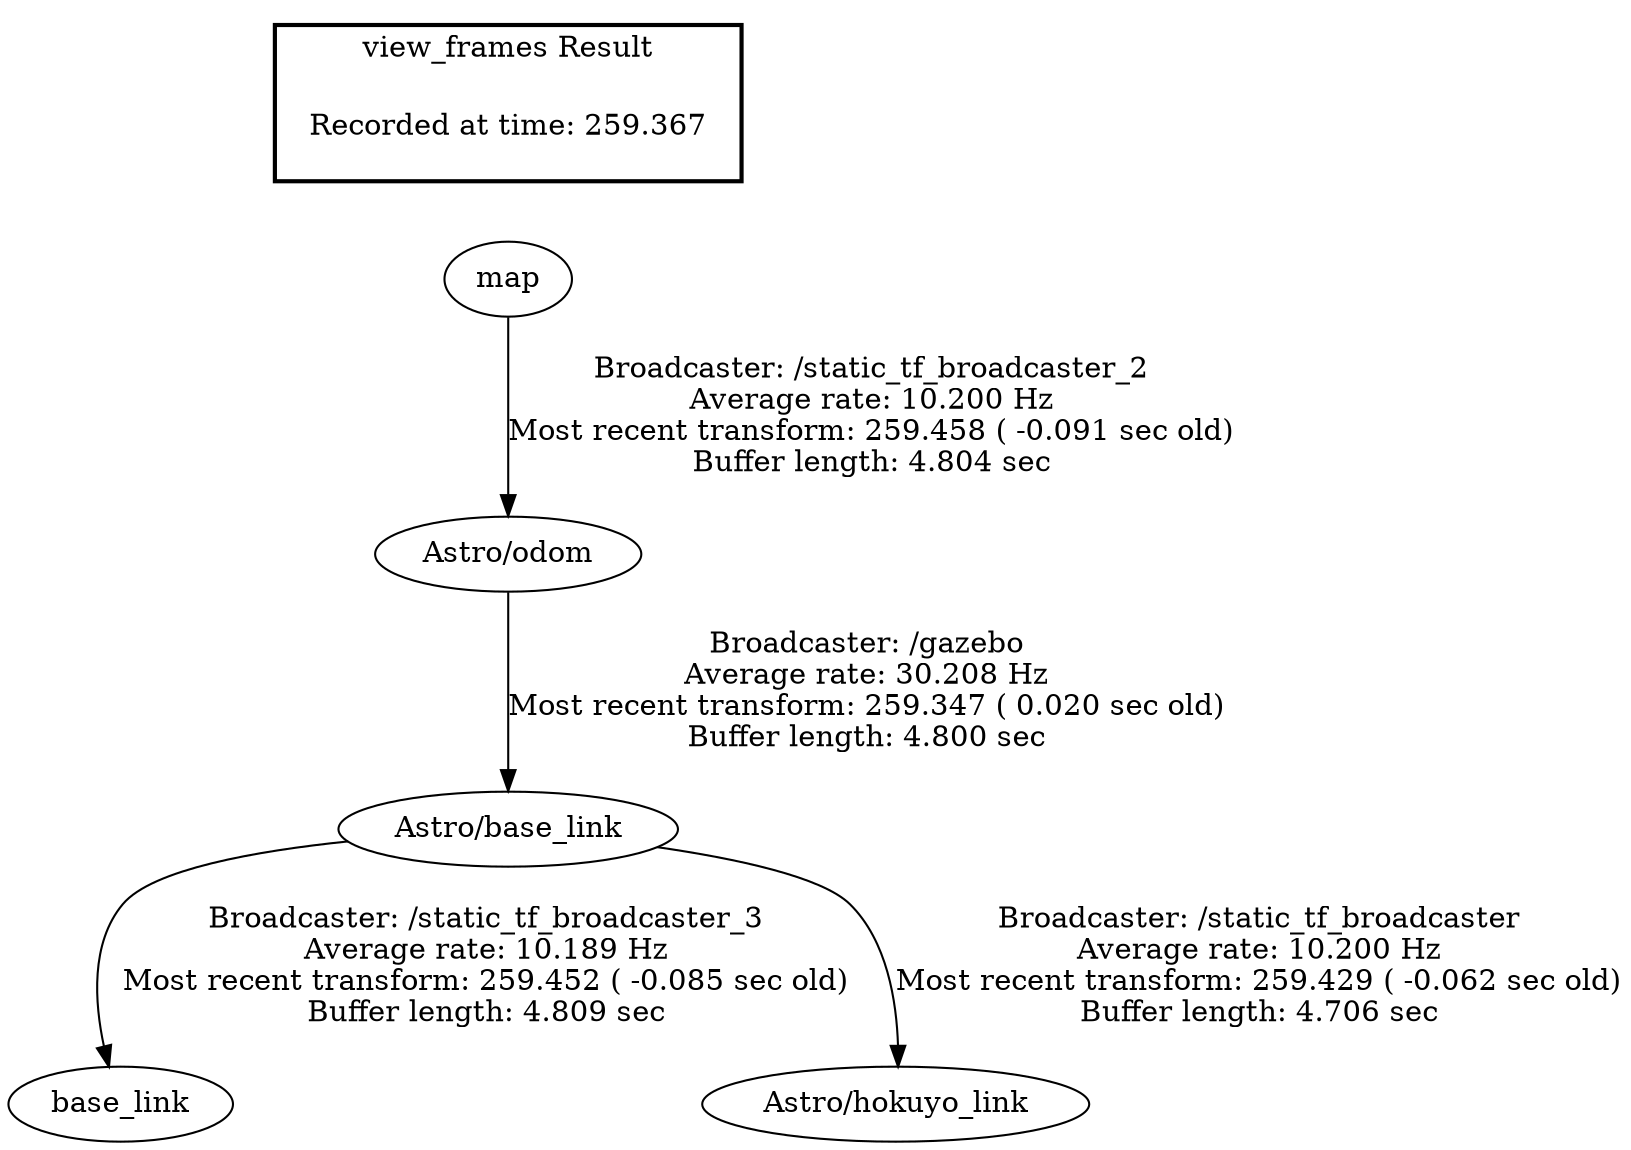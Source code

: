 digraph G {
"Astro/base_link" -> "base_link"[label="Broadcaster: /static_tf_broadcaster_3\nAverage rate: 10.189 Hz\nMost recent transform: 259.452 ( -0.085 sec old)\nBuffer length: 4.809 sec\n"];
"Astro/odom" -> "Astro/base_link"[label="Broadcaster: /gazebo\nAverage rate: 30.208 Hz\nMost recent transform: 259.347 ( 0.020 sec old)\nBuffer length: 4.800 sec\n"];
"map" -> "Astro/odom"[label="Broadcaster: /static_tf_broadcaster_2\nAverage rate: 10.200 Hz\nMost recent transform: 259.458 ( -0.091 sec old)\nBuffer length: 4.804 sec\n"];
"Astro/base_link" -> "Astro/hokuyo_link"[label="Broadcaster: /static_tf_broadcaster\nAverage rate: 10.200 Hz\nMost recent transform: 259.429 ( -0.062 sec old)\nBuffer length: 4.706 sec\n"];
edge [style=invis];
 subgraph cluster_legend { style=bold; color=black; label ="view_frames Result";
"Recorded at time: 259.367"[ shape=plaintext ] ;
 }->"map";
}